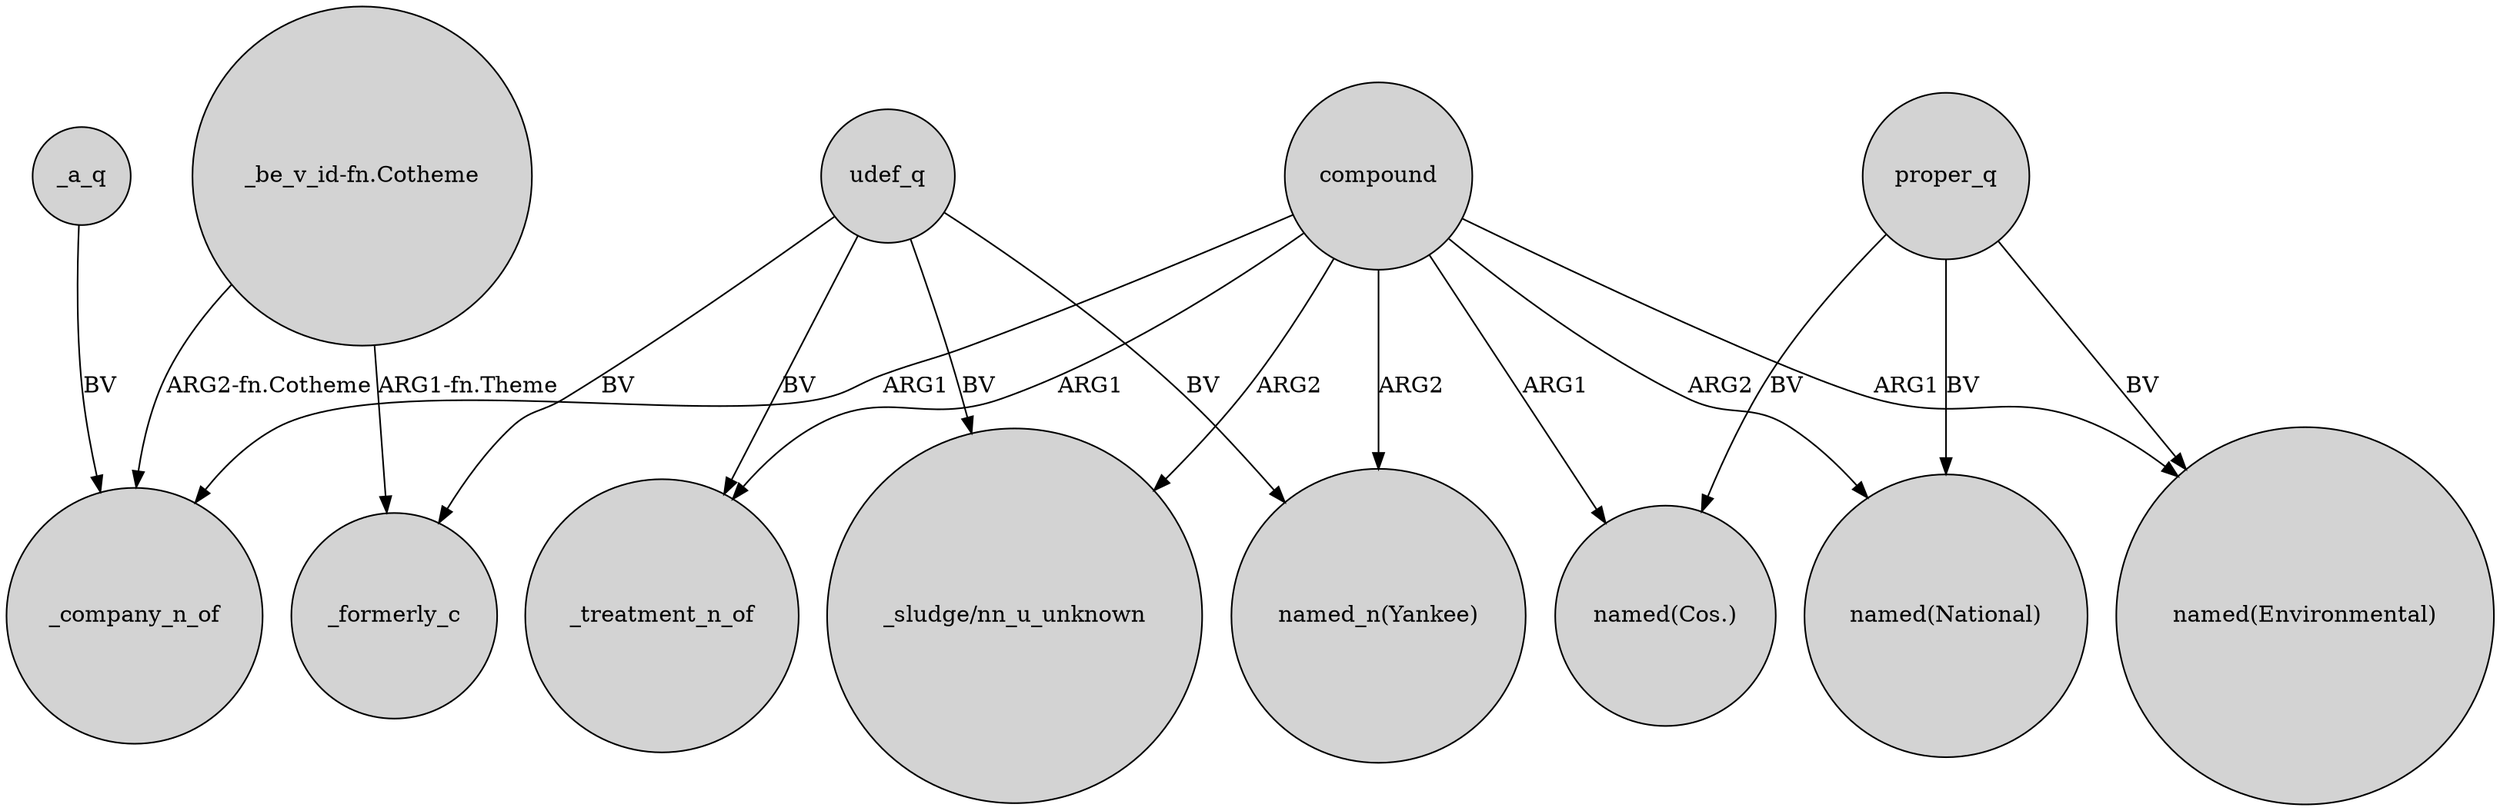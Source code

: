 digraph {
	node [shape=circle style=filled]
	_a_q -> _company_n_of [label=BV]
	compound -> _company_n_of [label=ARG1]
	"_be_v_id-fn.Cotheme" -> _company_n_of [label="ARG2-fn.Cotheme"]
	udef_q -> _treatment_n_of [label=BV]
	udef_q -> "_sludge/nn_u_unknown" [label=BV]
	compound -> "named(Cos.)" [label=ARG1]
	proper_q -> "named(National)" [label=BV]
	compound -> "named_n(Yankee)" [label=ARG2]
	compound -> "named(National)" [label=ARG2]
	proper_q -> "named(Environmental)" [label=BV]
	compound -> "_sludge/nn_u_unknown" [label=ARG2]
	proper_q -> "named(Cos.)" [label=BV]
	compound -> "named(Environmental)" [label=ARG1]
	"_be_v_id-fn.Cotheme" -> _formerly_c [label="ARG1-fn.Theme"]
	udef_q -> "named_n(Yankee)" [label=BV]
	compound -> _treatment_n_of [label=ARG1]
	udef_q -> _formerly_c [label=BV]
}
